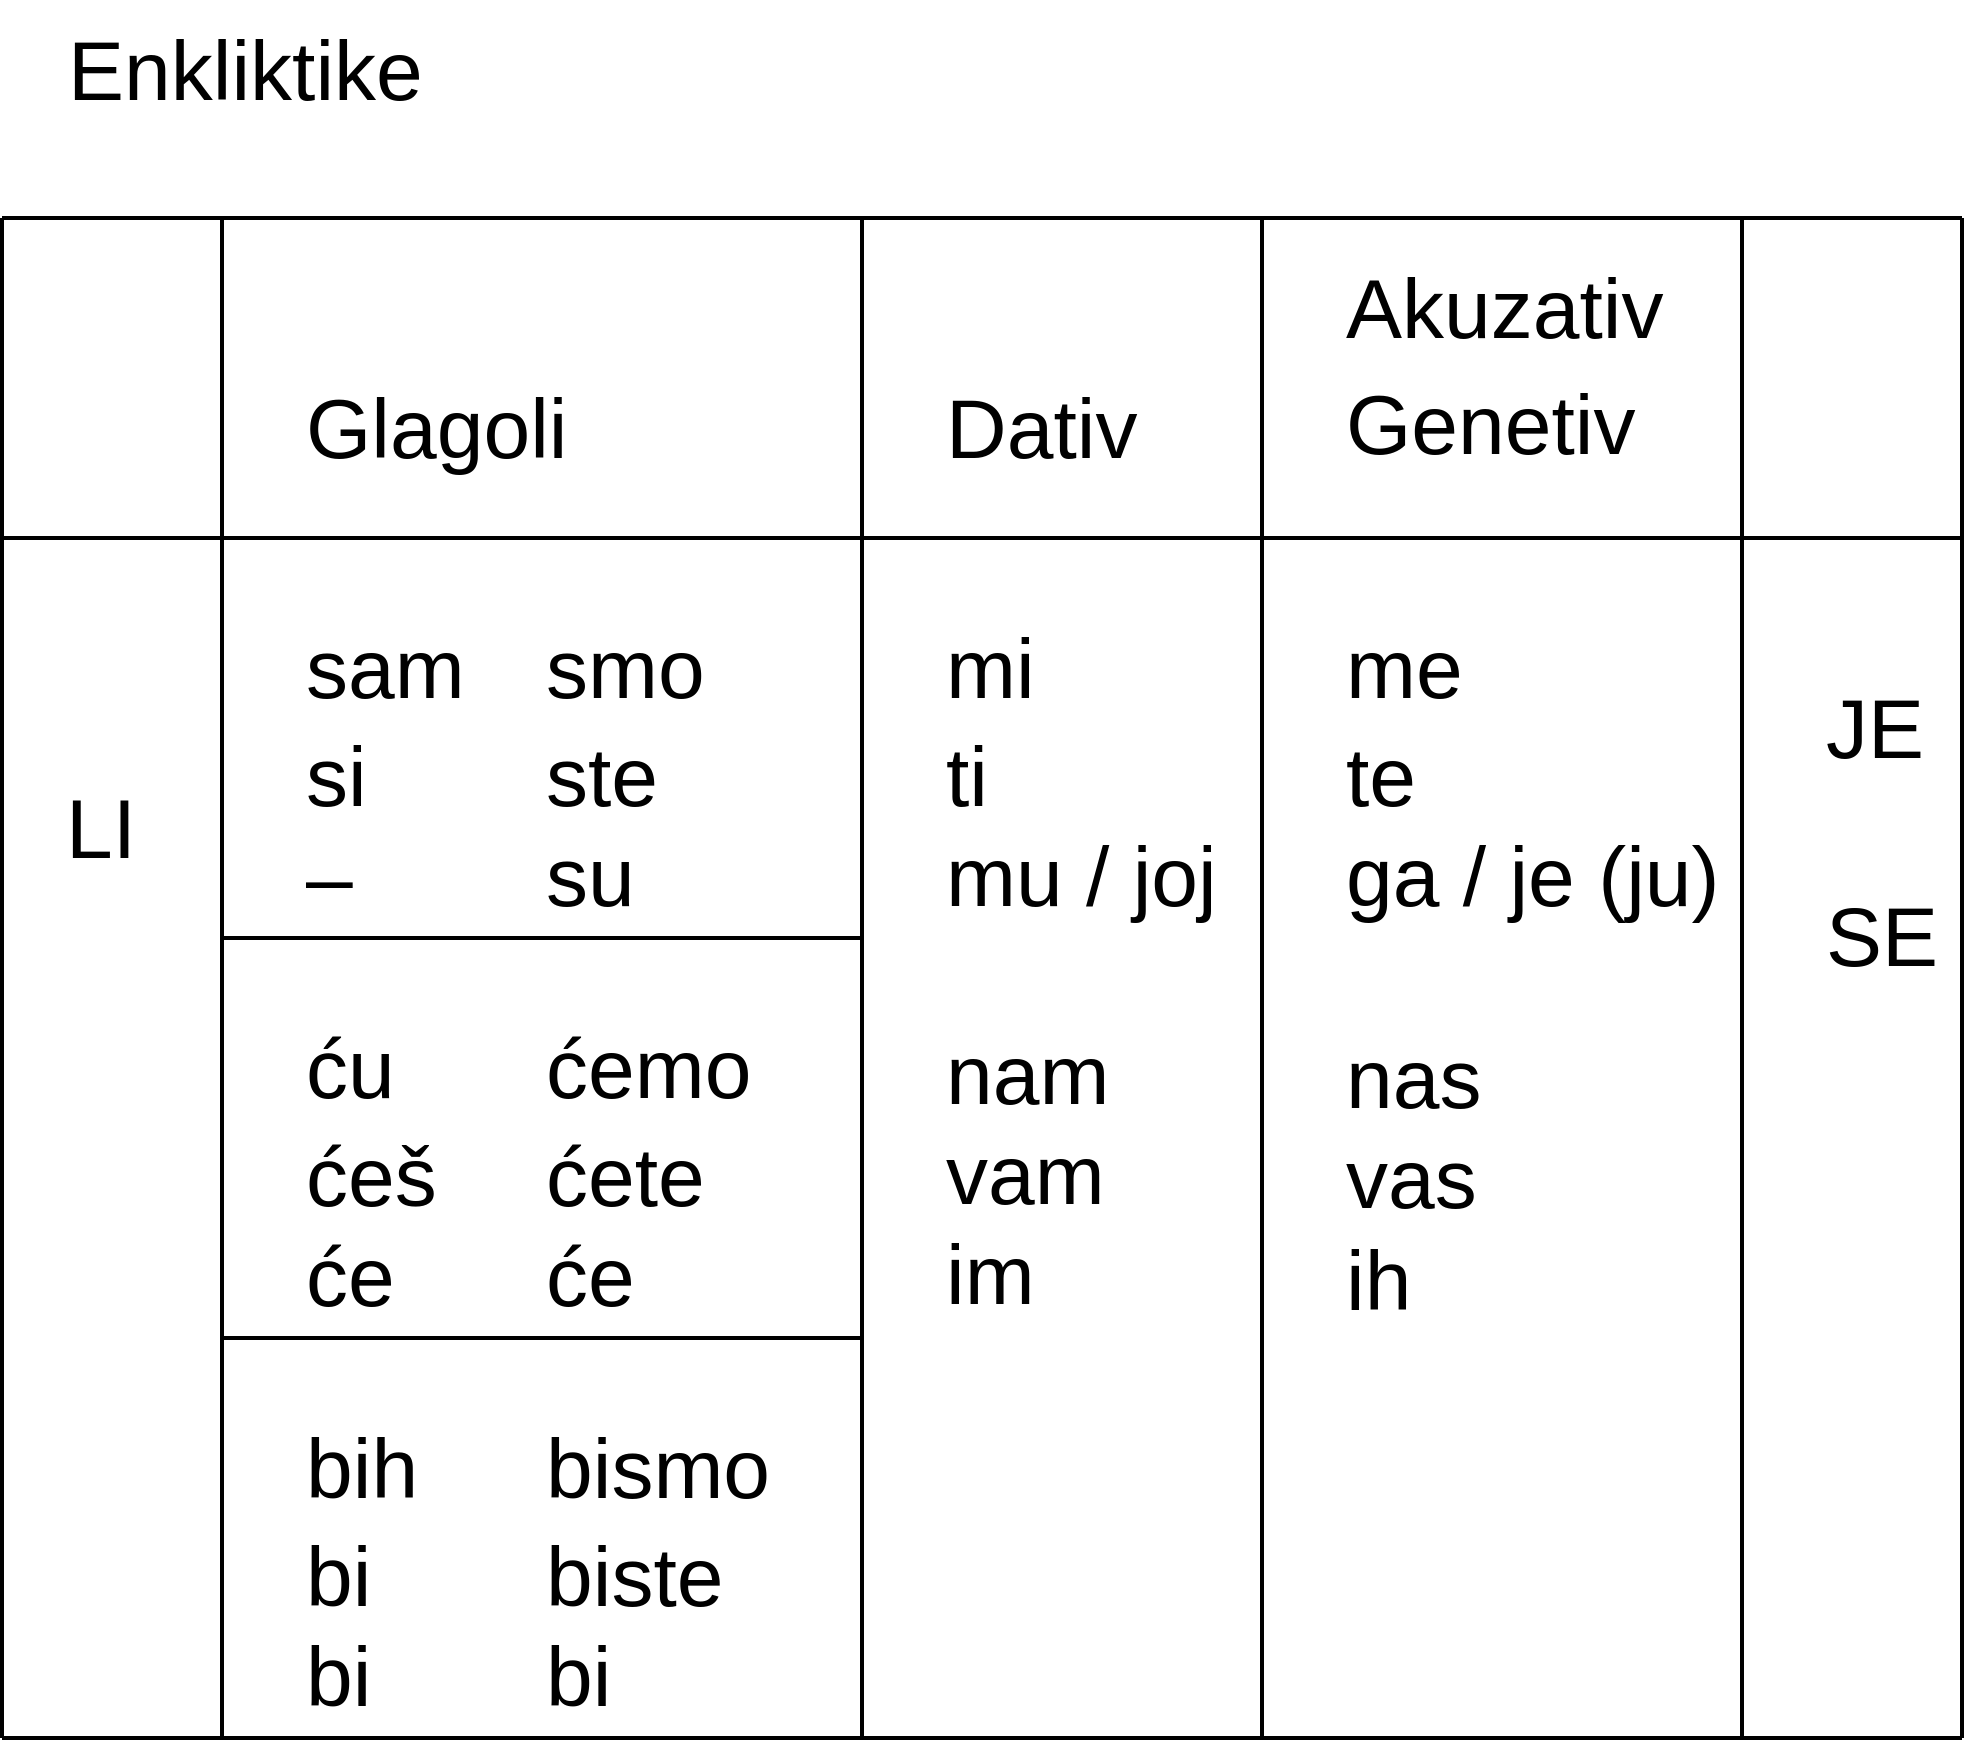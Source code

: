 <mxfile version="24.2.7" type="github">
  <diagram name="Page-1" id="KoURfJgvt9C7q-xGNZtt">
    <mxGraphModel dx="1764" dy="1244" grid="1" gridSize="10" guides="1" tooltips="1" connect="1" arrows="1" fold="1" page="1" pageScale="1" pageWidth="1000" pageHeight="1000" math="0" shadow="0">
      <root>
        <mxCell id="0" />
        <mxCell id="1" parent="0" />
        <mxCell id="BZpx_RzHeT3GizgwGUlG-1" value="&lt;h1 style=&quot;font-style: normal; font-variant-caps: normal; letter-spacing: normal; text-align: start; text-indent: 0px; text-transform: none; white-space: normal; word-spacing: 0px; -webkit-text-stroke-width: 0px; text-decoration: none; color: rgb(0, 0, 0); font-weight: normal; margin: 0px; padding: 0px; overflow: hidden; border: 0px; font-size: 42px; line-height: 1.375; word-wrap: break-word; flex-grow: 1;&quot; dir=&quot;ltr&quot; lang=&quot;sr-Latn&quot; class=&quot;firstHeading mw-first-heading&quot; id=&quot;firstHeading&quot;&gt;&lt;span class=&quot;mw-page-title-main&quot; style=&quot;font-size: 42px;&quot;&gt;Enkliktike&lt;/span&gt;&lt;/h1&gt;" style="text;whiteSpace=wrap;html=1;fontSize=42;fontFamily=Helvetica;" vertex="1" parent="1">
          <mxGeometry x="40" y="10" width="230" height="50" as="geometry" />
        </mxCell>
        <mxCell id="BZpx_RzHeT3GizgwGUlG-3" value="&lt;h1 style=&quot;font-style: normal; font-variant-caps: normal; letter-spacing: normal; text-align: start; text-indent: 0px; text-transform: none; white-space: normal; word-spacing: 0px; -webkit-text-stroke-width: 0px; text-decoration: none; color: rgb(0, 0, 0); font-weight: normal; margin: 0px; padding: 0px; overflow: hidden; border: 0px; font-size: 42px; line-height: 1.375; word-wrap: break-word; flex-grow: 1;&quot; dir=&quot;ltr&quot; lang=&quot;sr-Latn&quot; class=&quot;firstHeading mw-first-heading&quot; id=&quot;firstHeading&quot;&gt;&lt;span class=&quot;mw-page-title-main&quot; style=&quot;font-size: 42px;&quot;&gt;LI&lt;/span&gt;&lt;/h1&gt;&lt;div&gt;&lt;span class=&quot;mw-page-title-main&quot; style=&quot;font-size: 42px;&quot;&gt;&lt;br&gt;&lt;/span&gt;&lt;/div&gt;" style="text;whiteSpace=wrap;html=1;fontSize=42;fontFamily=Helvetica;strokeWidth=2;" vertex="1" parent="1">
          <mxGeometry x="39" y="389" width="60" height="50" as="geometry" />
        </mxCell>
        <mxCell id="BZpx_RzHeT3GizgwGUlG-4" value="&lt;h1 style=&quot;font-style: normal; font-variant-caps: normal; letter-spacing: normal; text-align: start; text-indent: 0px; text-transform: none; white-space: normal; word-spacing: 0px; -webkit-text-stroke-width: 0px; text-decoration: none; color: rgb(0, 0, 0); font-weight: normal; margin: 0px; padding: 0px; overflow: hidden; border: 0px; font-size: 42px; line-height: 1.375; word-wrap: break-word; flex-grow: 1;&quot; dir=&quot;ltr&quot; lang=&quot;sr-Latn&quot; class=&quot;firstHeading mw-first-heading&quot; id=&quot;firstHeading&quot;&gt;Glagoli&lt;/h1&gt;" style="text;whiteSpace=wrap;html=1;fontSize=42;fontFamily=Helvetica;strokeWidth=2;" vertex="1" parent="1">
          <mxGeometry x="159" y="189" width="180" height="50" as="geometry" />
        </mxCell>
        <mxCell id="BZpx_RzHeT3GizgwGUlG-6" value="&lt;h1 style=&quot;font-style: normal; font-variant-caps: normal; letter-spacing: normal; text-align: start; text-indent: 0px; text-transform: none; white-space: normal; word-spacing: 0px; -webkit-text-stroke-width: 0px; text-decoration: none; color: rgb(0, 0, 0); font-weight: normal; margin: 0px; padding: 0px; overflow: hidden; border: 0px; font-size: 42px; line-height: 1.375; word-wrap: break-word; flex-grow: 1;&quot; dir=&quot;ltr&quot; lang=&quot;sr-Latn&quot; class=&quot;firstHeading mw-first-heading&quot; id=&quot;firstHeading&quot;&gt;Dativ&lt;/h1&gt;" style="text;whiteSpace=wrap;html=1;fontSize=42;fontFamily=Helvetica;strokeWidth=2;" vertex="1" parent="1">
          <mxGeometry x="479" y="189" width="180" height="50" as="geometry" />
        </mxCell>
        <mxCell id="BZpx_RzHeT3GizgwGUlG-8" value="&lt;h1 style=&quot;font-style: normal; font-variant-caps: normal; letter-spacing: normal; text-align: start; text-indent: 0px; text-transform: none; white-space: normal; word-spacing: 0px; -webkit-text-stroke-width: 0px; text-decoration: none; color: rgb(0, 0, 0); font-weight: normal; margin: 0px; padding: 0px; overflow: hidden; border: 0px; font-size: 42px; line-height: 1.375; word-wrap: break-word; flex-grow: 1;&quot; dir=&quot;ltr&quot; lang=&quot;sr-Latn&quot; class=&quot;firstHeading mw-first-heading&quot; id=&quot;firstHeading&quot;&gt;Akuzativ&lt;/h1&gt;&lt;h1 style=&quot;font-style: normal; font-variant-caps: normal; letter-spacing: normal; text-align: start; text-indent: 0px; text-transform: none; white-space: normal; word-spacing: 0px; -webkit-text-stroke-width: 0px; text-decoration: none; color: rgb(0, 0, 0); font-weight: normal; margin: 0px; padding: 0px; overflow: hidden; border: 0px; font-size: 42px; line-height: 1.375; word-wrap: break-word; flex-grow: 1;&quot; dir=&quot;ltr&quot; lang=&quot;sr-Latn&quot; class=&quot;firstHeading mw-first-heading&quot; id=&quot;firstHeading&quot;&gt;Genetiv&amp;nbsp;&lt;br&gt;&lt;/h1&gt;" style="text;whiteSpace=wrap;html=1;fontSize=42;fontFamily=Helvetica;strokeWidth=2;" vertex="1" parent="1">
          <mxGeometry x="679" y="129" width="180" height="50" as="geometry" />
        </mxCell>
        <mxCell id="BZpx_RzHeT3GizgwGUlG-9" style="edgeStyle=orthogonalEdgeStyle;rounded=0;orthogonalLoop=1;jettySize=auto;html=1;exitX=0.5;exitY=1;exitDx=0;exitDy=0;fontFamily=Helvetica;strokeWidth=2;" edge="1" parent="1" source="BZpx_RzHeT3GizgwGUlG-6" target="BZpx_RzHeT3GizgwGUlG-6">
          <mxGeometry relative="1" as="geometry" />
        </mxCell>
        <mxCell id="BZpx_RzHeT3GizgwGUlG-11" value="&lt;h1 style=&quot;font-style: normal; font-variant-caps: normal; letter-spacing: normal; text-align: start; text-indent: 0px; text-transform: none; white-space: normal; word-spacing: 0px; -webkit-text-stroke-width: 0px; text-decoration: none; color: rgb(0, 0, 0); font-weight: normal; margin: 0px; padding: 0px; overflow: hidden; border: 0px; font-size: 42px; line-height: 1.375; word-wrap: break-word; flex-grow: 1;&quot; dir=&quot;ltr&quot; lang=&quot;sr-Latn&quot; class=&quot;firstHeading mw-first-heading&quot; id=&quot;firstHeading&quot;&gt;JE&lt;/h1&gt;&lt;div&gt;&lt;br&gt;&lt;/div&gt;&lt;div&gt;SE&lt;/div&gt;" style="text;whiteSpace=wrap;html=1;fontSize=42;fontFamily=Helvetica;strokeWidth=2;" vertex="1" parent="1">
          <mxGeometry x="919" y="339" width="60" height="50" as="geometry" />
        </mxCell>
        <mxCell id="BZpx_RzHeT3GizgwGUlG-12" value="&lt;h1 style=&quot;font-style: normal; font-variant-caps: normal; letter-spacing: normal; text-align: start; text-indent: 0px; text-transform: none; white-space: normal; word-spacing: 0px; -webkit-text-stroke-width: 0px; text-decoration: none; color: rgb(0, 0, 0); font-weight: normal; margin: 0px; padding: 0px; overflow: hidden; border: 0px; font-size: 42px; line-height: 1.375; word-wrap: break-word; flex-grow: 1;&quot; dir=&quot;ltr&quot; lang=&quot;sr-Latn&quot; class=&quot;firstHeading mw-first-heading&quot; id=&quot;firstHeading&quot;&gt;sam&lt;/h1&gt;&lt;div&gt;si&lt;/div&gt;&lt;div&gt;–&lt;/div&gt;" style="text;whiteSpace=wrap;html=1;fontSize=42;fontFamily=Helvetica;strokeWidth=2;" vertex="1" parent="1">
          <mxGeometry x="159" y="309" width="180" height="50" as="geometry" />
        </mxCell>
        <mxCell id="BZpx_RzHeT3GizgwGUlG-14" value="&lt;h1 style=&quot;font-style: normal; font-variant-caps: normal; letter-spacing: normal; text-align: start; text-indent: 0px; text-transform: none; white-space: normal; word-spacing: 0px; -webkit-text-stroke-width: 0px; text-decoration: none; color: rgb(0, 0, 0); font-weight: normal; margin: 0px; padding: 0px; overflow: hidden; border: 0px; font-size: 42px; line-height: 1.375; word-wrap: break-word; flex-grow: 1;&quot; dir=&quot;ltr&quot; lang=&quot;sr-Latn&quot; class=&quot;firstHeading mw-first-heading&quot; id=&quot;firstHeading&quot;&gt;smo&lt;/h1&gt;&lt;div&gt;ste&lt;/div&gt;&lt;div&gt;su&lt;/div&gt;" style="text;whiteSpace=wrap;html=1;fontSize=42;fontFamily=Helvetica;strokeWidth=2;" vertex="1" parent="1">
          <mxGeometry x="279" y="309" width="180" height="50" as="geometry" />
        </mxCell>
        <mxCell id="BZpx_RzHeT3GizgwGUlG-15" value="&lt;h1 style=&quot;font-style: normal; font-variant-caps: normal; letter-spacing: normal; text-align: start; text-indent: 0px; text-transform: none; white-space: normal; word-spacing: 0px; -webkit-text-stroke-width: 0px; text-decoration: none; color: rgb(0, 0, 0); font-weight: normal; margin: 0px; padding: 0px; overflow: hidden; border: 0px; font-size: 42px; line-height: 1.375; word-wrap: break-word; flex-grow: 1;&quot; dir=&quot;ltr&quot; lang=&quot;sr-Latn&quot; class=&quot;firstHeading mw-first-heading&quot; id=&quot;firstHeading&quot;&gt;ću&lt;/h1&gt;&lt;div&gt;ćeš&lt;/div&gt;&lt;div&gt;će&lt;/div&gt;" style="text;whiteSpace=wrap;html=1;fontSize=42;fontFamily=Helvetica;strokeWidth=2;" vertex="1" parent="1">
          <mxGeometry x="159" y="509" width="180" height="50" as="geometry" />
        </mxCell>
        <mxCell id="BZpx_RzHeT3GizgwGUlG-16" value="&lt;h1 style=&quot;font-style: normal; font-variant-caps: normal; letter-spacing: normal; text-align: start; text-indent: 0px; text-transform: none; white-space: normal; word-spacing: 0px; -webkit-text-stroke-width: 0px; text-decoration: none; color: rgb(0, 0, 0); font-weight: normal; margin: 0px; padding: 0px; overflow: hidden; border: 0px; font-size: 42px; line-height: 1.375; word-wrap: break-word; flex-grow: 1;&quot; dir=&quot;ltr&quot; lang=&quot;sr-Latn&quot; class=&quot;firstHeading mw-first-heading&quot; id=&quot;firstHeading&quot;&gt;ćemo&lt;/h1&gt;&lt;div&gt;ćete&lt;/div&gt;&lt;div&gt;će&lt;/div&gt;" style="text;whiteSpace=wrap;html=1;fontSize=42;fontFamily=Helvetica;strokeWidth=2;" vertex="1" parent="1">
          <mxGeometry x="279" y="509" width="180" height="50" as="geometry" />
        </mxCell>
        <mxCell id="BZpx_RzHeT3GizgwGUlG-19" value="&lt;h1 style=&quot;font-style: normal; font-variant-caps: normal; letter-spacing: normal; text-align: start; text-indent: 0px; text-transform: none; white-space: normal; word-spacing: 0px; -webkit-text-stroke-width: 0px; text-decoration: none; color: rgb(0, 0, 0); font-weight: normal; margin: 0px; padding: 0px; overflow: hidden; border: 0px; font-size: 42px; line-height: 1.375; word-wrap: break-word; flex-grow: 1;&quot; dir=&quot;ltr&quot; lang=&quot;sr-Latn&quot; class=&quot;firstHeading mw-first-heading&quot; id=&quot;firstHeading&quot;&gt;bih&lt;/h1&gt;&lt;div&gt;bi&lt;/div&gt;&lt;div&gt;bi&lt;/div&gt;" style="text;whiteSpace=wrap;html=1;fontSize=42;fontFamily=Helvetica;strokeWidth=2;" vertex="1" parent="1">
          <mxGeometry x="159" y="709" width="180" height="50" as="geometry" />
        </mxCell>
        <mxCell id="BZpx_RzHeT3GizgwGUlG-20" value="&lt;h1 style=&quot;font-style: normal; font-variant-caps: normal; letter-spacing: normal; text-align: start; text-indent: 0px; text-transform: none; white-space: normal; word-spacing: 0px; -webkit-text-stroke-width: 0px; text-decoration: none; color: rgb(0, 0, 0); font-weight: normal; margin: 0px; padding: 0px; overflow: hidden; border: 0px; font-size: 42px; line-height: 1.375; word-wrap: break-word; flex-grow: 1;&quot; dir=&quot;ltr&quot; lang=&quot;sr-Latn&quot; class=&quot;firstHeading mw-first-heading&quot; id=&quot;firstHeading&quot;&gt;bismo&lt;/h1&gt;&lt;div&gt;biste&lt;/div&gt;&lt;div&gt;bi&lt;/div&gt;" style="text;whiteSpace=wrap;html=1;fontSize=42;fontFamily=Helvetica;strokeWidth=2;" vertex="1" parent="1">
          <mxGeometry x="279" y="709" width="180" height="50" as="geometry" />
        </mxCell>
        <mxCell id="BZpx_RzHeT3GizgwGUlG-21" value="&lt;h1 style=&quot;font-style: normal; font-variant-caps: normal; letter-spacing: normal; text-align: start; text-indent: 0px; text-transform: none; white-space: normal; word-spacing: 0px; -webkit-text-stroke-width: 0px; text-decoration: none; color: rgb(0, 0, 0); font-weight: normal; margin: 0px; padding: 0px; overflow: hidden; border: 0px; font-size: 42px; line-height: 1.375; word-wrap: break-word; flex-grow: 1;&quot; dir=&quot;ltr&quot; lang=&quot;sr-Latn&quot; class=&quot;firstHeading mw-first-heading&quot; id=&quot;firstHeading&quot;&gt;mi&lt;/h1&gt;&lt;div&gt;ti&lt;/div&gt;&lt;div&gt;mu / joj&lt;/div&gt;&lt;div style=&quot;font-size: 40px;&quot;&gt;&lt;br&gt;&lt;/div&gt;&lt;div&gt;nam&lt;/div&gt;&lt;div&gt;vam&lt;/div&gt;&lt;div&gt;im&lt;/div&gt;" style="text;whiteSpace=wrap;html=1;fontSize=42;fontFamily=Helvetica;strokeWidth=2;" vertex="1" parent="1">
          <mxGeometry x="479" y="309" width="180" height="50" as="geometry" />
        </mxCell>
        <mxCell id="BZpx_RzHeT3GizgwGUlG-22" value="&lt;h1 style=&quot;font-style: normal; font-variant-caps: normal; letter-spacing: normal; text-align: start; text-indent: 0px; text-transform: none; white-space: normal; word-spacing: 0px; -webkit-text-stroke-width: 0px; text-decoration: none; color: rgb(0, 0, 0); font-weight: normal; margin: 0px; padding: 0px; overflow: hidden; border: 0px; font-size: 42px; line-height: 1.375; word-wrap: break-word; flex-grow: 1;&quot; dir=&quot;ltr&quot; lang=&quot;sr-Latn&quot; class=&quot;firstHeading mw-first-heading&quot; id=&quot;firstHeading&quot;&gt;me&lt;/h1&gt;&lt;div&gt;te&lt;/div&gt;&lt;div&gt;ga / je (ju)&lt;/div&gt;&lt;div&gt;&lt;br&gt;&lt;/div&gt;&lt;div&gt;nas&lt;/div&gt;&lt;div&gt;vas&lt;/div&gt;&lt;div&gt;ih&lt;/div&gt;" style="text;whiteSpace=wrap;html=1;fontSize=42;fontFamily=Helvetica;strokeWidth=2;" vertex="1" parent="1">
          <mxGeometry x="679" y="309" width="200" height="50" as="geometry" />
        </mxCell>
        <mxCell id="BZpx_RzHeT3GizgwGUlG-24" value="" style="endArrow=none;html=1;rounded=0;strokeWidth=2;" edge="1" parent="1">
          <mxGeometry width="50" height="50" relative="1" as="geometry">
            <mxPoint x="439" y="879" as="sourcePoint" />
            <mxPoint x="439" y="119" as="targetPoint" />
          </mxGeometry>
        </mxCell>
        <mxCell id="BZpx_RzHeT3GizgwGUlG-25" value="" style="endArrow=none;html=1;rounded=0;strokeWidth=2;" edge="1" parent="1">
          <mxGeometry width="50" height="50" relative="1" as="geometry">
            <mxPoint x="119" y="879" as="sourcePoint" />
            <mxPoint x="119" y="119" as="targetPoint" />
          </mxGeometry>
        </mxCell>
        <mxCell id="BZpx_RzHeT3GizgwGUlG-26" value="" style="endArrow=none;html=1;rounded=0;strokeWidth=2;" edge="1" parent="1">
          <mxGeometry width="50" height="50" relative="1" as="geometry">
            <mxPoint x="639" y="879" as="sourcePoint" />
            <mxPoint x="639" y="119" as="targetPoint" />
          </mxGeometry>
        </mxCell>
        <mxCell id="BZpx_RzHeT3GizgwGUlG-27" value="" style="endArrow=none;html=1;rounded=0;strokeWidth=2;" edge="1" parent="1">
          <mxGeometry width="50" height="50" relative="1" as="geometry">
            <mxPoint x="879" y="879" as="sourcePoint" />
            <mxPoint x="879" y="119" as="targetPoint" />
          </mxGeometry>
        </mxCell>
        <mxCell id="BZpx_RzHeT3GizgwGUlG-28" value="" style="endArrow=none;html=1;rounded=0;strokeWidth=2;" edge="1" parent="1">
          <mxGeometry width="50" height="50" relative="1" as="geometry">
            <mxPoint x="9" y="119" as="sourcePoint" />
            <mxPoint x="989" y="119" as="targetPoint" />
          </mxGeometry>
        </mxCell>
        <mxCell id="BZpx_RzHeT3GizgwGUlG-29" value="" style="endArrow=none;html=1;rounded=0;strokeWidth=2;" edge="1" parent="1">
          <mxGeometry width="50" height="50" relative="1" as="geometry">
            <mxPoint x="9" y="279" as="sourcePoint" />
            <mxPoint x="989" y="279" as="targetPoint" />
          </mxGeometry>
        </mxCell>
        <mxCell id="BZpx_RzHeT3GizgwGUlG-30" value="" style="endArrow=none;html=1;rounded=0;strokeWidth=2;" edge="1" parent="1">
          <mxGeometry width="50" height="50" relative="1" as="geometry">
            <mxPoint x="119" y="479" as="sourcePoint" />
            <mxPoint x="439" y="479" as="targetPoint" />
          </mxGeometry>
        </mxCell>
        <mxCell id="BZpx_RzHeT3GizgwGUlG-31" value="" style="endArrow=none;html=1;rounded=0;strokeWidth=2;" edge="1" parent="1">
          <mxGeometry width="50" height="50" relative="1" as="geometry">
            <mxPoint x="119" y="679" as="sourcePoint" />
            <mxPoint x="439" y="679" as="targetPoint" />
          </mxGeometry>
        </mxCell>
        <mxCell id="BZpx_RzHeT3GizgwGUlG-33" value="" style="endArrow=none;html=1;rounded=0;strokeWidth=2;" edge="1" parent="1">
          <mxGeometry width="50" height="50" relative="1" as="geometry">
            <mxPoint x="9" y="879" as="sourcePoint" />
            <mxPoint x="989" y="879" as="targetPoint" />
          </mxGeometry>
        </mxCell>
        <mxCell id="BZpx_RzHeT3GizgwGUlG-34" value="" style="endArrow=none;html=1;rounded=0;strokeWidth=2;" edge="1" parent="1">
          <mxGeometry width="50" height="50" relative="1" as="geometry">
            <mxPoint x="9" y="879" as="sourcePoint" />
            <mxPoint x="9" y="119" as="targetPoint" />
          </mxGeometry>
        </mxCell>
        <mxCell id="BZpx_RzHeT3GizgwGUlG-35" value="" style="endArrow=none;html=1;rounded=0;strokeWidth=2;" edge="1" parent="1">
          <mxGeometry width="50" height="50" relative="1" as="geometry">
            <mxPoint x="989" y="879" as="sourcePoint" />
            <mxPoint x="989" y="119" as="targetPoint" />
          </mxGeometry>
        </mxCell>
      </root>
    </mxGraphModel>
  </diagram>
</mxfile>
